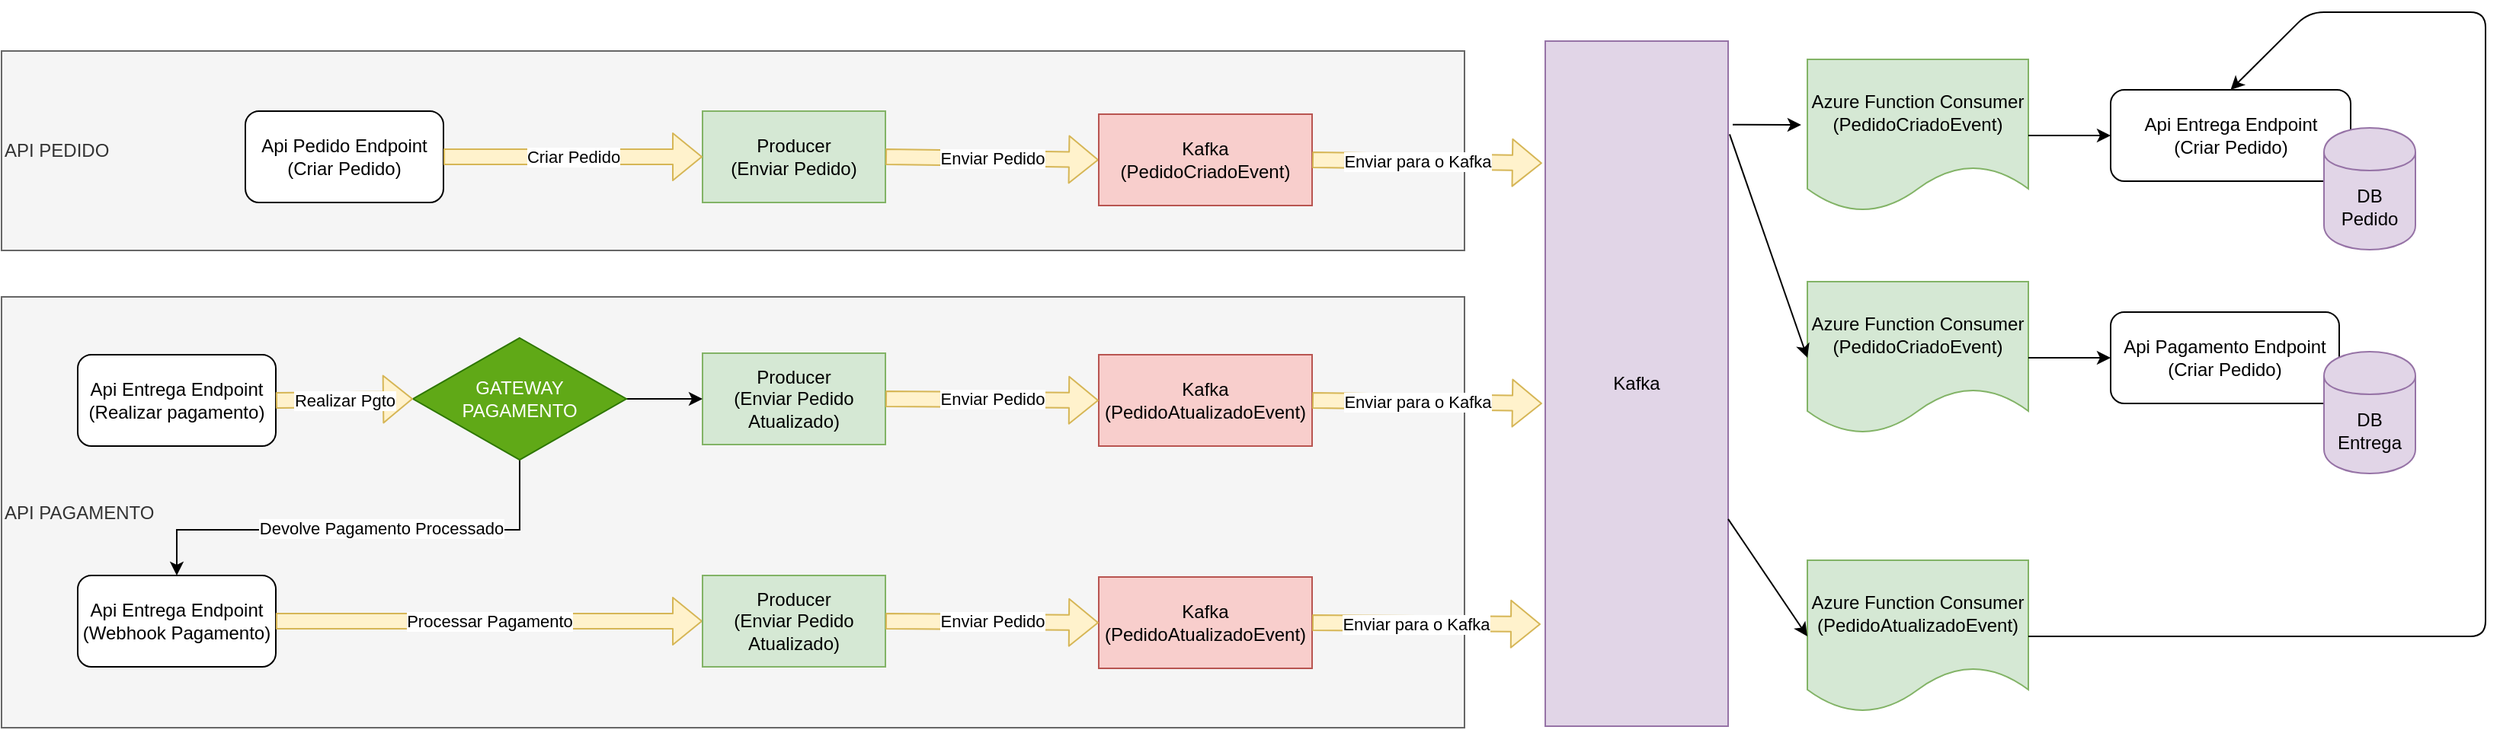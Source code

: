 <mxfile version="13.1.0" type="github"><diagram id="5Tak8ZhNrjhvs5gfhOgw" name="Page-1"><mxGraphModel dx="2912" dy="762" grid="1" gridSize="10" guides="1" tooltips="1" connect="1" arrows="1" fold="1" page="1" pageScale="1" pageWidth="850" pageHeight="1100" math="0" shadow="0"><root><mxCell id="0"/><mxCell id="1" parent="0"/><mxCell id="Yf9Q6vRLoOKOFA073ZTA-52" value="&lt;div&gt;&lt;span&gt;API PEDIDO&lt;/span&gt;&lt;/div&gt;" style="rounded=0;whiteSpace=wrap;html=1;fillColor=#f5f5f5;strokeColor=#666666;fontColor=#333333;align=left;" vertex="1" parent="1"><mxGeometry x="-720" y="105.5" width="960" height="131" as="geometry"/></mxCell><mxCell id="Yf9Q6vRLoOKOFA073ZTA-51" value="API PAGAMENTO" style="rounded=0;whiteSpace=wrap;html=1;fillColor=#f5f5f5;strokeColor=#666666;fontColor=#333333;align=left;" vertex="1" parent="1"><mxGeometry x="-720" y="267" width="960" height="283" as="geometry"/></mxCell><mxCell id="Yf9Q6vRLoOKOFA073ZTA-1" value="Producer&lt;br&gt;(Enviar Pedido)" style="rounded=0;whiteSpace=wrap;html=1;fillColor=#d5e8d4;strokeColor=#82b366;" vertex="1" parent="1"><mxGeometry x="-260" y="145" width="120" height="60" as="geometry"/></mxCell><mxCell id="Yf9Q6vRLoOKOFA073ZTA-3" value="Enviar Pedido" style="shape=flexArrow;endArrow=classic;html=1;exitX=1;exitY=0.5;exitDx=0;exitDy=0;fillColor=#fff2cc;strokeColor=#d6b656;entryX=0;entryY=0.5;entryDx=0;entryDy=0;" edge="1" parent="1" source="Yf9Q6vRLoOKOFA073ZTA-1" target="Yf9Q6vRLoOKOFA073ZTA-4"><mxGeometry width="50" height="50" relative="1" as="geometry"><mxPoint x="400" y="407" as="sourcePoint"/><mxPoint x="-90" y="177" as="targetPoint"/></mxGeometry></mxCell><mxCell id="Yf9Q6vRLoOKOFA073ZTA-4" value="&lt;span&gt;Kafka&lt;/span&gt;&lt;br&gt;&lt;span&gt;(PedidoCriadoEvent)&lt;/span&gt;" style="rounded=0;whiteSpace=wrap;html=1;fillColor=#f8cecc;strokeColor=#b85450;" vertex="1" parent="1"><mxGeometry y="147" width="140" height="60" as="geometry"/></mxCell><mxCell id="Yf9Q6vRLoOKOFA073ZTA-6" value="" style="shape=flexArrow;endArrow=classic;html=1;exitX=1;exitY=0.5;exitDx=0;exitDy=0;fillColor=#fff2cc;strokeColor=#d6b656;entryX=-0.017;entryY=0.178;entryDx=0;entryDy=0;entryPerimeter=0;" edge="1" parent="1" source="Yf9Q6vRLoOKOFA073ZTA-4" target="Yf9Q6vRLoOKOFA073ZTA-22"><mxGeometry width="50" height="50" relative="1" as="geometry"><mxPoint x="190" y="320" as="sourcePoint"/><mxPoint x="327" y="176.5" as="targetPoint"/></mxGeometry></mxCell><mxCell id="Yf9Q6vRLoOKOFA073ZTA-21" value="Enviar para o Kafka" style="edgeLabel;html=1;align=center;verticalAlign=middle;resizable=0;points=[];" vertex="1" connectable="0" parent="Yf9Q6vRLoOKOFA073ZTA-6"><mxGeometry x="-0.093" relative="1" as="geometry"><mxPoint as="offset"/></mxGeometry></mxCell><mxCell id="Yf9Q6vRLoOKOFA073ZTA-7" value="Azure Function Consumer&lt;br&gt;(PedidoCriadoEvent)" style="shape=document;whiteSpace=wrap;html=1;boundedLbl=1;fillColor=#d5e8d4;strokeColor=#82b366;" vertex="1" parent="1"><mxGeometry x="465" y="111" width="145" height="100" as="geometry"/></mxCell><mxCell id="Yf9Q6vRLoOKOFA073ZTA-9" value="Azure Function Consumer&lt;br&gt;(PedidoCriadoEvent)" style="shape=document;whiteSpace=wrap;html=1;boundedLbl=1;fillColor=#d5e8d4;strokeColor=#82b366;" vertex="1" parent="1"><mxGeometry x="465" y="257" width="145" height="100" as="geometry"/></mxCell><mxCell id="Yf9Q6vRLoOKOFA073ZTA-11" value="Api Entrega Endpoint&lt;br&gt;(Criar Pedido)" style="rounded=1;whiteSpace=wrap;html=1;" vertex="1" parent="1"><mxGeometry x="664" y="131" width="157.5" height="60" as="geometry"/></mxCell><mxCell id="Yf9Q6vRLoOKOFA073ZTA-12" value="Api Pagamento Endpoint&lt;br&gt;(Criar Pedido)" style="rounded=1;whiteSpace=wrap;html=1;" vertex="1" parent="1"><mxGeometry x="664" y="277" width="150" height="60" as="geometry"/></mxCell><mxCell id="Yf9Q6vRLoOKOFA073ZTA-18" value="Api Entrega Endpoint&lt;br&gt;(Realizar pagamento)" style="rounded=1;whiteSpace=wrap;html=1;" vertex="1" parent="1"><mxGeometry x="-670" y="305" width="130" height="60" as="geometry"/></mxCell><mxCell id="Yf9Q6vRLoOKOFA073ZTA-19" value="&lt;span&gt;Kafka&lt;/span&gt;&lt;br&gt;&lt;span&gt;(PedidoAtualizadoEvent)&lt;/span&gt;" style="rounded=0;whiteSpace=wrap;html=1;fillColor=#f8cecc;strokeColor=#b85450;" vertex="1" parent="1"><mxGeometry y="305" width="140" height="60" as="geometry"/></mxCell><mxCell id="Yf9Q6vRLoOKOFA073ZTA-22" value="Kafka" style="rounded=0;whiteSpace=wrap;html=1;fillColor=#e1d5e7;strokeColor=#9673a6;" vertex="1" parent="1"><mxGeometry x="293" y="99" width="120" height="450" as="geometry"/></mxCell><mxCell id="Yf9Q6vRLoOKOFA073ZTA-23" value="" style="shape=flexArrow;endArrow=classic;html=1;fillColor=#fff2cc;strokeColor=#d6b656;entryX=-0.017;entryY=0.529;entryDx=0;entryDy=0;exitX=1;exitY=0.5;exitDx=0;exitDy=0;entryPerimeter=0;" edge="1" parent="1" source="Yf9Q6vRLoOKOFA073ZTA-19" target="Yf9Q6vRLoOKOFA073ZTA-22"><mxGeometry width="50" height="50" relative="1" as="geometry"><mxPoint x="-57" y="381" as="sourcePoint"/><mxPoint x="330" y="380" as="targetPoint"/></mxGeometry></mxCell><mxCell id="Yf9Q6vRLoOKOFA073ZTA-24" value="Enviar para o Kafka" style="edgeLabel;html=1;align=center;verticalAlign=middle;resizable=0;points=[];" vertex="1" connectable="0" parent="Yf9Q6vRLoOKOFA073ZTA-23"><mxGeometry x="-0.093" relative="1" as="geometry"><mxPoint as="offset"/></mxGeometry></mxCell><mxCell id="Yf9Q6vRLoOKOFA073ZTA-25" value="DB&lt;br&gt;Pedido" style="shape=cylinder;whiteSpace=wrap;html=1;boundedLbl=1;backgroundOutline=1;fillColor=#e1d5e7;strokeColor=#9673a6;" vertex="1" parent="1"><mxGeometry x="804" y="156" width="60" height="80" as="geometry"/></mxCell><mxCell id="Yf9Q6vRLoOKOFA073ZTA-26" value="DB&lt;br&gt;Entrega" style="shape=cylinder;whiteSpace=wrap;html=1;boundedLbl=1;backgroundOutline=1;fillColor=#e1d5e7;strokeColor=#9673a6;" vertex="1" parent="1"><mxGeometry x="804" y="303" width="60" height="80" as="geometry"/></mxCell><mxCell id="Yf9Q6vRLoOKOFA073ZTA-28" value="Producer&lt;br&gt;(Enviar Pedido Atualizado)" style="rounded=0;whiteSpace=wrap;html=1;fillColor=#d5e8d4;strokeColor=#82b366;" vertex="1" parent="1"><mxGeometry x="-260" y="304" width="120" height="60" as="geometry"/></mxCell><mxCell id="Yf9Q6vRLoOKOFA073ZTA-29" value="Api Pedido Endpoint&lt;br&gt;(Criar Pedido)" style="rounded=1;whiteSpace=wrap;html=1;" vertex="1" parent="1"><mxGeometry x="-560" y="145" width="130" height="60" as="geometry"/></mxCell><mxCell id="Yf9Q6vRLoOKOFA073ZTA-30" value="Criar Pedido" style="shape=flexArrow;endArrow=classic;html=1;exitX=1;exitY=0.5;exitDx=0;exitDy=0;fillColor=#fff2cc;strokeColor=#d6b656;entryX=0;entryY=0.5;entryDx=0;entryDy=0;" edge="1" parent="1" source="Yf9Q6vRLoOKOFA073ZTA-29" target="Yf9Q6vRLoOKOFA073ZTA-1"><mxGeometry width="50" height="50" relative="1" as="geometry"><mxPoint x="-335" y="145" as="sourcePoint"/><mxPoint x="-290" y="195" as="targetPoint"/></mxGeometry></mxCell><mxCell id="Yf9Q6vRLoOKOFA073ZTA-31" value="Enviar Pedido" style="shape=flexArrow;endArrow=classic;html=1;exitX=1;exitY=0.5;exitDx=0;exitDy=0;fillColor=#fff2cc;strokeColor=#d6b656;entryX=0;entryY=0.5;entryDx=0;entryDy=0;" edge="1" parent="1" source="Yf9Q6vRLoOKOFA073ZTA-28" target="Yf9Q6vRLoOKOFA073ZTA-19"><mxGeometry width="50" height="50" relative="1" as="geometry"><mxPoint x="-130" y="185" as="sourcePoint"/><mxPoint x="10" y="187" as="targetPoint"/></mxGeometry></mxCell><mxCell id="Yf9Q6vRLoOKOFA073ZTA-32" value="" style="endArrow=classic;html=1;entryX=-0.028;entryY=0.43;entryDx=0;entryDy=0;entryPerimeter=0;exitX=1.025;exitY=0.122;exitDx=0;exitDy=0;exitPerimeter=0;" edge="1" parent="1" source="Yf9Q6vRLoOKOFA073ZTA-22" target="Yf9Q6vRLoOKOFA073ZTA-7"><mxGeometry width="50" height="50" relative="1" as="geometry"><mxPoint x="423" y="160" as="sourcePoint"/><mxPoint x="413" y="300" as="targetPoint"/></mxGeometry></mxCell><mxCell id="Yf9Q6vRLoOKOFA073ZTA-33" value="" style="endArrow=classic;html=1;entryX=0;entryY=0.5;entryDx=0;entryDy=0;exitX=1.008;exitY=0.136;exitDx=0;exitDy=0;exitPerimeter=0;" edge="1" parent="1" source="Yf9Q6vRLoOKOFA073ZTA-22" target="Yf9Q6vRLoOKOFA073ZTA-9"><mxGeometry width="50" height="50" relative="1" as="geometry"><mxPoint x="414" y="150" as="sourcePoint"/><mxPoint x="523" y="300.1" as="targetPoint"/></mxGeometry></mxCell><mxCell id="Yf9Q6vRLoOKOFA073ZTA-34" value="" style="endArrow=classic;html=1;entryX=0;entryY=0.5;entryDx=0;entryDy=0;exitX=1;exitY=0.5;exitDx=0;exitDy=0;" edge="1" parent="1" source="Yf9Q6vRLoOKOFA073ZTA-7" target="Yf9Q6vRLoOKOFA073ZTA-11"><mxGeometry width="50" height="50" relative="1" as="geometry"><mxPoint x="358" y="163.9" as="sourcePoint"/><mxPoint x="470.94" y="164" as="targetPoint"/></mxGeometry></mxCell><mxCell id="Yf9Q6vRLoOKOFA073ZTA-35" value="" style="endArrow=classic;html=1;entryX=0;entryY=0.5;entryDx=0;entryDy=0;" edge="1" parent="1" source="Yf9Q6vRLoOKOFA073ZTA-9" target="Yf9Q6vRLoOKOFA073ZTA-12"><mxGeometry width="50" height="50" relative="1" as="geometry"><mxPoint x="655" y="280" as="sourcePoint"/><mxPoint x="760" y="280" as="targetPoint"/></mxGeometry></mxCell><mxCell id="Yf9Q6vRLoOKOFA073ZTA-36" value="Azure Function Consumer&lt;br&gt;(PedidoAtualizadoEvent)" style="shape=document;whiteSpace=wrap;html=1;boundedLbl=1;fillColor=#d5e8d4;strokeColor=#82b366;" vertex="1" parent="1"><mxGeometry x="465" y="440" width="145" height="100" as="geometry"/></mxCell><mxCell id="Yf9Q6vRLoOKOFA073ZTA-37" value="" style="endArrow=classic;html=1;entryX=0;entryY=0.5;entryDx=0;entryDy=0;" edge="1" parent="1" source="Yf9Q6vRLoOKOFA073ZTA-22" target="Yf9Q6vRLoOKOFA073ZTA-36"><mxGeometry width="50" height="50" relative="1" as="geometry"><mxPoint x="423.96" y="170.2" as="sourcePoint"/><mxPoint x="543" y="317" as="targetPoint"/></mxGeometry></mxCell><mxCell id="Yf9Q6vRLoOKOFA073ZTA-40" value="" style="endArrow=classic;html=1;entryX=0.5;entryY=0;entryDx=0;entryDy=0;exitX=1;exitY=0.5;exitDx=0;exitDy=0;" edge="1" parent="1" source="Yf9Q6vRLoOKOFA073ZTA-36" target="Yf9Q6vRLoOKOFA073ZTA-11"><mxGeometry width="50" height="50" relative="1" as="geometry"><mxPoint x="730" y="458.333" as="sourcePoint"/><mxPoint x="850" y="549" as="targetPoint"/><Array as="points"><mxPoint x="910" y="490"/><mxPoint x="910" y="300"/><mxPoint x="910" y="80"/><mxPoint x="794" y="80"/></Array></mxGeometry></mxCell><mxCell id="Yf9Q6vRLoOKOFA073ZTA-41" value="Api Entrega Endpoint&lt;br&gt;(Webhook Pagamento)" style="rounded=1;whiteSpace=wrap;html=1;" vertex="1" parent="1"><mxGeometry x="-670" y="450" width="130" height="60" as="geometry"/></mxCell><mxCell id="Yf9Q6vRLoOKOFA073ZTA-42" value="&lt;span&gt;Kafka&lt;/span&gt;&lt;br&gt;&lt;span&gt;(PedidoAtualizadoEvent)&lt;/span&gt;" style="rounded=0;whiteSpace=wrap;html=1;fillColor=#f8cecc;strokeColor=#b85450;" vertex="1" parent="1"><mxGeometry y="451" width="140" height="60" as="geometry"/></mxCell><mxCell id="Yf9Q6vRLoOKOFA073ZTA-43" value="Processar Pagamento" style="shape=flexArrow;endArrow=classic;html=1;exitX=1;exitY=0.5;exitDx=0;exitDy=0;fillColor=#fff2cc;strokeColor=#d6b656;entryX=0;entryY=0.5;entryDx=0;entryDy=0;" edge="1" parent="1" source="Yf9Q6vRLoOKOFA073ZTA-41" target="Yf9Q6vRLoOKOFA073ZTA-45"><mxGeometry width="50" height="50" relative="1" as="geometry"><mxPoint x="-305" y="430" as="sourcePoint"/><mxPoint x="-195" y="430" as="targetPoint"/></mxGeometry></mxCell><mxCell id="Yf9Q6vRLoOKOFA073ZTA-45" value="Producer&lt;br&gt;(Enviar Pedido Atualizado)" style="rounded=0;whiteSpace=wrap;html=1;fillColor=#d5e8d4;strokeColor=#82b366;" vertex="1" parent="1"><mxGeometry x="-260" y="450" width="120" height="60" as="geometry"/></mxCell><mxCell id="Yf9Q6vRLoOKOFA073ZTA-46" value="Enviar Pedido" style="shape=flexArrow;endArrow=classic;html=1;exitX=1;exitY=0.5;exitDx=0;exitDy=0;fillColor=#fff2cc;strokeColor=#d6b656;entryX=0;entryY=0.5;entryDx=0;entryDy=0;" edge="1" parent="1" source="Yf9Q6vRLoOKOFA073ZTA-45" target="Yf9Q6vRLoOKOFA073ZTA-42"><mxGeometry width="50" height="50" relative="1" as="geometry"><mxPoint x="-130" y="331" as="sourcePoint"/><mxPoint x="10" y="333" as="targetPoint"/></mxGeometry></mxCell><mxCell id="Yf9Q6vRLoOKOFA073ZTA-47" value="" style="shape=flexArrow;endArrow=classic;html=1;fillColor=#fff2cc;strokeColor=#d6b656;exitX=1;exitY=0.5;exitDx=0;exitDy=0;" edge="1" parent="1" source="Yf9Q6vRLoOKOFA073ZTA-42"><mxGeometry width="50" height="50" relative="1" as="geometry"><mxPoint x="150" y="481" as="sourcePoint"/><mxPoint x="290" y="482" as="targetPoint"/></mxGeometry></mxCell><mxCell id="Yf9Q6vRLoOKOFA073ZTA-48" value="Enviar para o Kafka" style="edgeLabel;html=1;align=center;verticalAlign=middle;resizable=0;points=[];" vertex="1" connectable="0" parent="Yf9Q6vRLoOKOFA073ZTA-47"><mxGeometry x="-0.093" relative="1" as="geometry"><mxPoint as="offset"/></mxGeometry></mxCell><mxCell id="Yf9Q6vRLoOKOFA073ZTA-58" style="edgeStyle=orthogonalEdgeStyle;rounded=0;orthogonalLoop=1;jettySize=auto;html=1;exitX=1;exitY=0.5;exitDx=0;exitDy=0;entryX=0;entryY=0.5;entryDx=0;entryDy=0;" edge="1" parent="1" source="Yf9Q6vRLoOKOFA073ZTA-53" target="Yf9Q6vRLoOKOFA073ZTA-28"><mxGeometry relative="1" as="geometry"/></mxCell><mxCell id="Yf9Q6vRLoOKOFA073ZTA-60" style="edgeStyle=orthogonalEdgeStyle;rounded=0;orthogonalLoop=1;jettySize=auto;html=1;" edge="1" parent="1" source="Yf9Q6vRLoOKOFA073ZTA-53" target="Yf9Q6vRLoOKOFA073ZTA-41"><mxGeometry relative="1" as="geometry"><Array as="points"><mxPoint x="-380" y="420"/><mxPoint x="-605" y="420"/></Array></mxGeometry></mxCell><mxCell id="Yf9Q6vRLoOKOFA073ZTA-61" value="Devolve Pagamento Processado" style="edgeLabel;html=1;align=center;verticalAlign=middle;resizable=0;points=[];" vertex="1" connectable="0" parent="Yf9Q6vRLoOKOFA073ZTA-60"><mxGeometry x="-0.09" y="-1" relative="1" as="geometry"><mxPoint as="offset"/></mxGeometry></mxCell><mxCell id="Yf9Q6vRLoOKOFA073ZTA-53" value="GATEWAY&lt;br&gt;PAGAMENTO" style="rhombus;whiteSpace=wrap;html=1;fillColor=#60a917;strokeColor=#2D7600;fontColor=#ffffff;" vertex="1" parent="1"><mxGeometry x="-450" y="294" width="140" height="80" as="geometry"/></mxCell><mxCell id="Yf9Q6vRLoOKOFA073ZTA-54" value="Realizar Pgto" style="shape=flexArrow;endArrow=classic;html=1;exitX=1;exitY=0.5;exitDx=0;exitDy=0;fillColor=#fff2cc;strokeColor=#d6b656;entryX=0;entryY=0.5;entryDx=0;entryDy=0;" edge="1" parent="1" source="Yf9Q6vRLoOKOFA073ZTA-18" target="Yf9Q6vRLoOKOFA073ZTA-53"><mxGeometry width="50" height="50" relative="1" as="geometry"><mxPoint x="-540" y="335" as="sourcePoint"/><mxPoint x="-260" y="334" as="targetPoint"/></mxGeometry></mxCell></root></mxGraphModel></diagram></mxfile>